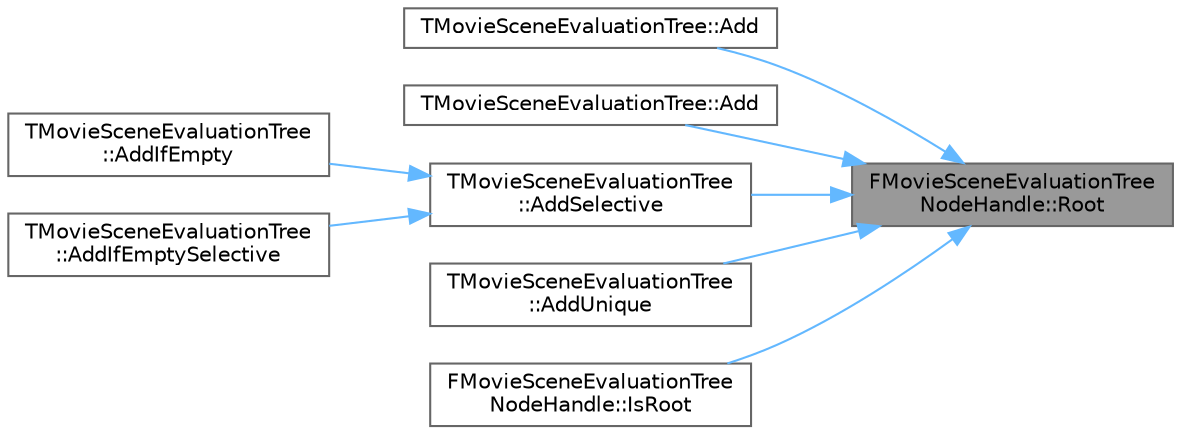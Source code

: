 digraph "FMovieSceneEvaluationTreeNodeHandle::Root"
{
 // INTERACTIVE_SVG=YES
 // LATEX_PDF_SIZE
  bgcolor="transparent";
  edge [fontname=Helvetica,fontsize=10,labelfontname=Helvetica,labelfontsize=10];
  node [fontname=Helvetica,fontsize=10,shape=box,height=0.2,width=0.4];
  rankdir="RL";
  Node1 [id="Node000001",label="FMovieSceneEvaluationTree\lNodeHandle::Root",height=0.2,width=0.4,color="gray40", fillcolor="grey60", style="filled", fontcolor="black",tooltip="Special handle that represents the root node."];
  Node1 -> Node2 [id="edge1_Node000001_Node000002",dir="back",color="steelblue1",style="solid",tooltip=" "];
  Node2 [id="Node000002",label="TMovieSceneEvaluationTree::Add",height=0.2,width=0.4,color="grey40", fillcolor="white", style="filled",URL="$d4/d25/structTMovieSceneEvaluationTree.html#a631748050bbdbddb918dc2a6b8cc60ac",tooltip="Add a time range with no data associated."];
  Node1 -> Node3 [id="edge2_Node000001_Node000003",dir="back",color="steelblue1",style="solid",tooltip=" "];
  Node3 [id="Node000003",label="TMovieSceneEvaluationTree::Add",height=0.2,width=0.4,color="grey40", fillcolor="white", style="filled",URL="$d4/d25/structTMovieSceneEvaluationTree.html#a16dc3f2d632605f32bf02e1ecacc5d8f",tooltip="Add a new time range with the associated data to the tree."];
  Node1 -> Node4 [id="edge3_Node000001_Node000004",dir="back",color="steelblue1",style="solid",tooltip=" "];
  Node4 [id="Node000004",label="TMovieSceneEvaluationTree\l::AddSelective",height=0.2,width=0.4,color="grey40", fillcolor="white", style="filled",URL="$d4/d25/structTMovieSceneEvaluationTree.html#a038be7d5076e007d85064fe81a6ccd9a",tooltip="Add a new time range with the associated data to the tree."];
  Node4 -> Node5 [id="edge4_Node000004_Node000005",dir="back",color="steelblue1",style="solid",tooltip=" "];
  Node5 [id="Node000005",label="TMovieSceneEvaluationTree\l::AddIfEmpty",height=0.2,width=0.4,color="grey40", fillcolor="white", style="filled",URL="$d4/d25/structTMovieSceneEvaluationTree.html#a73353fb63a1d3b2d35a138752fe41a30",tooltip="Adds a new time range with the associated data to the tree, only for segments where there's no data y..."];
  Node4 -> Node6 [id="edge5_Node000004_Node000006",dir="back",color="steelblue1",style="solid",tooltip=" "];
  Node6 [id="Node000006",label="TMovieSceneEvaluationTree\l::AddIfEmptySelective",height=0.2,width=0.4,color="grey40", fillcolor="white", style="filled",URL="$d4/d25/structTMovieSceneEvaluationTree.html#af588529d69b120a73ef19e69e49de466",tooltip="Adds a new time range with the associated data to the tree, only for segments where there's no data y..."];
  Node1 -> Node7 [id="edge6_Node000001_Node000007",dir="back",color="steelblue1",style="solid",tooltip=" "];
  Node7 [id="Node000007",label="TMovieSceneEvaluationTree\l::AddUnique",height=0.2,width=0.4,color="grey40", fillcolor="white", style="filled",URL="$d4/d25/structTMovieSceneEvaluationTree.html#a46366e3a4bca130d543b86f117ba948a",tooltip="Add a new time range with the associated data to the tree."];
  Node1 -> Node8 [id="edge7_Node000001_Node000008",dir="back",color="steelblue1",style="solid",tooltip=" "];
  Node8 [id="Node000008",label="FMovieSceneEvaluationTree\lNodeHandle::IsRoot",height=0.2,width=0.4,color="grey40", fillcolor="white", style="filled",URL="$d3/d31/structFMovieSceneEvaluationTreeNodeHandle.html#ae4290ab418a33e902b326e30ae074642",tooltip="Check whether this node is the root node or not."];
}
